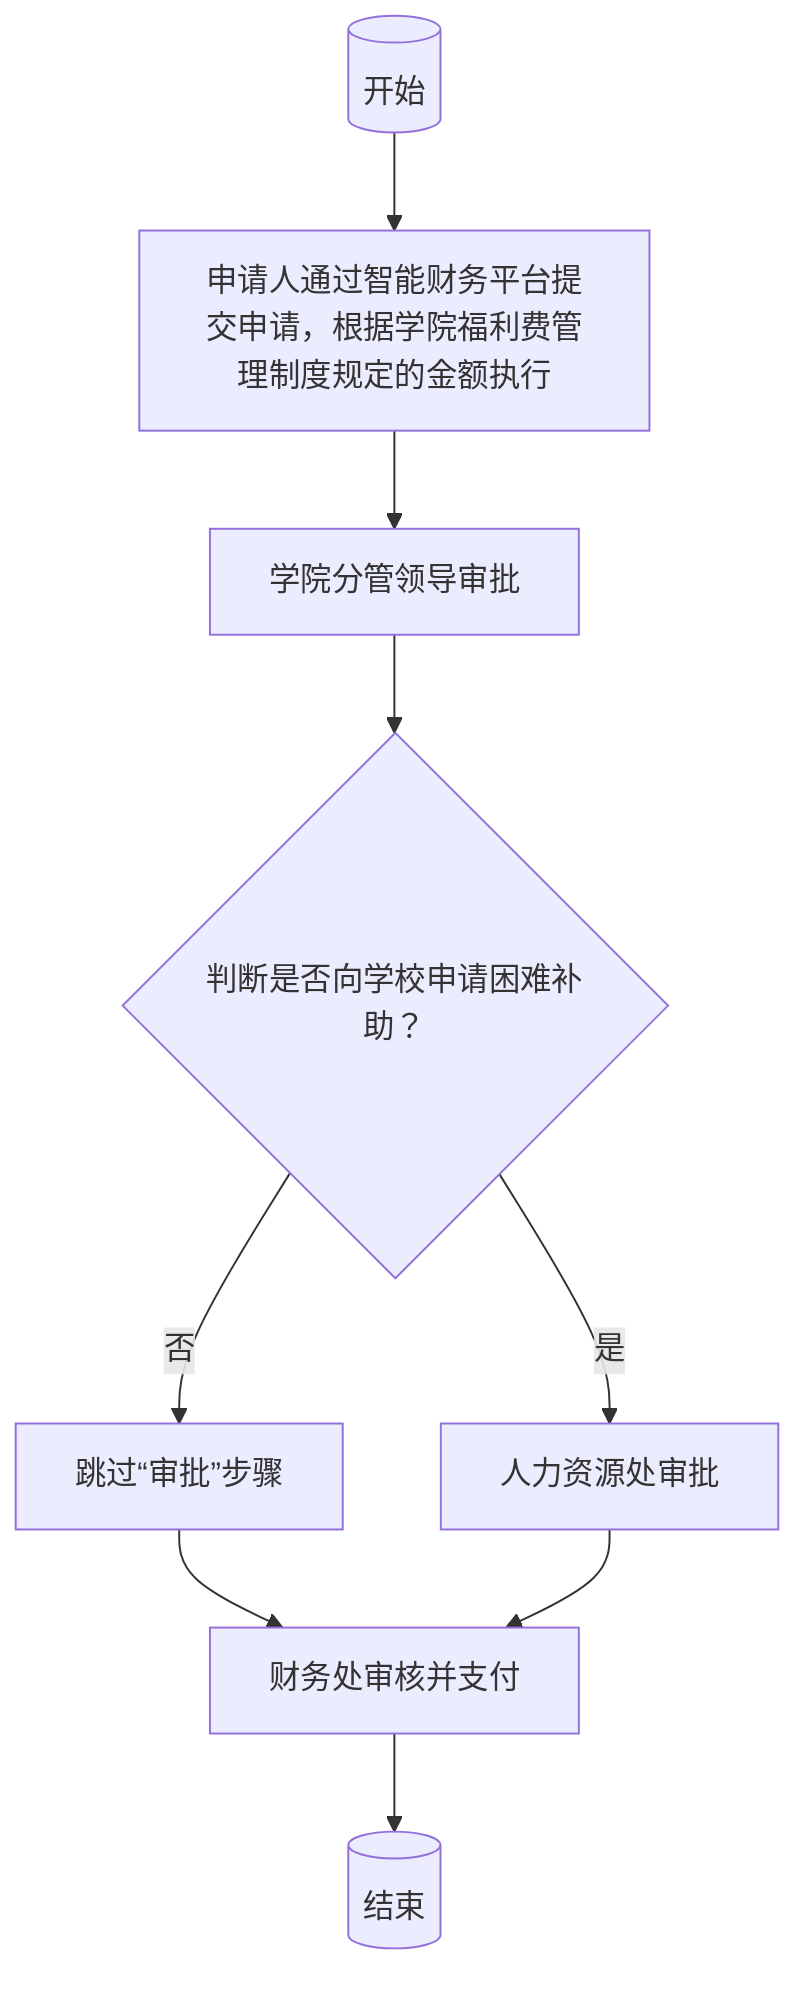 flowchart TD
    A[("开始")] --> B[申请人通过智能财务平台提交申请，根据学院福利费管理制度规定的金额执行]
    B --> C[学院分管领导审批]
    C --> D{判断是否向学校申请困难补助？}
    D -->|否| E[跳过“审批”步骤]
    D -->|是| F[人力资源处审批]
    E --> G[财务处审核并支付]
    F --> G
    G --> H[("结束")]